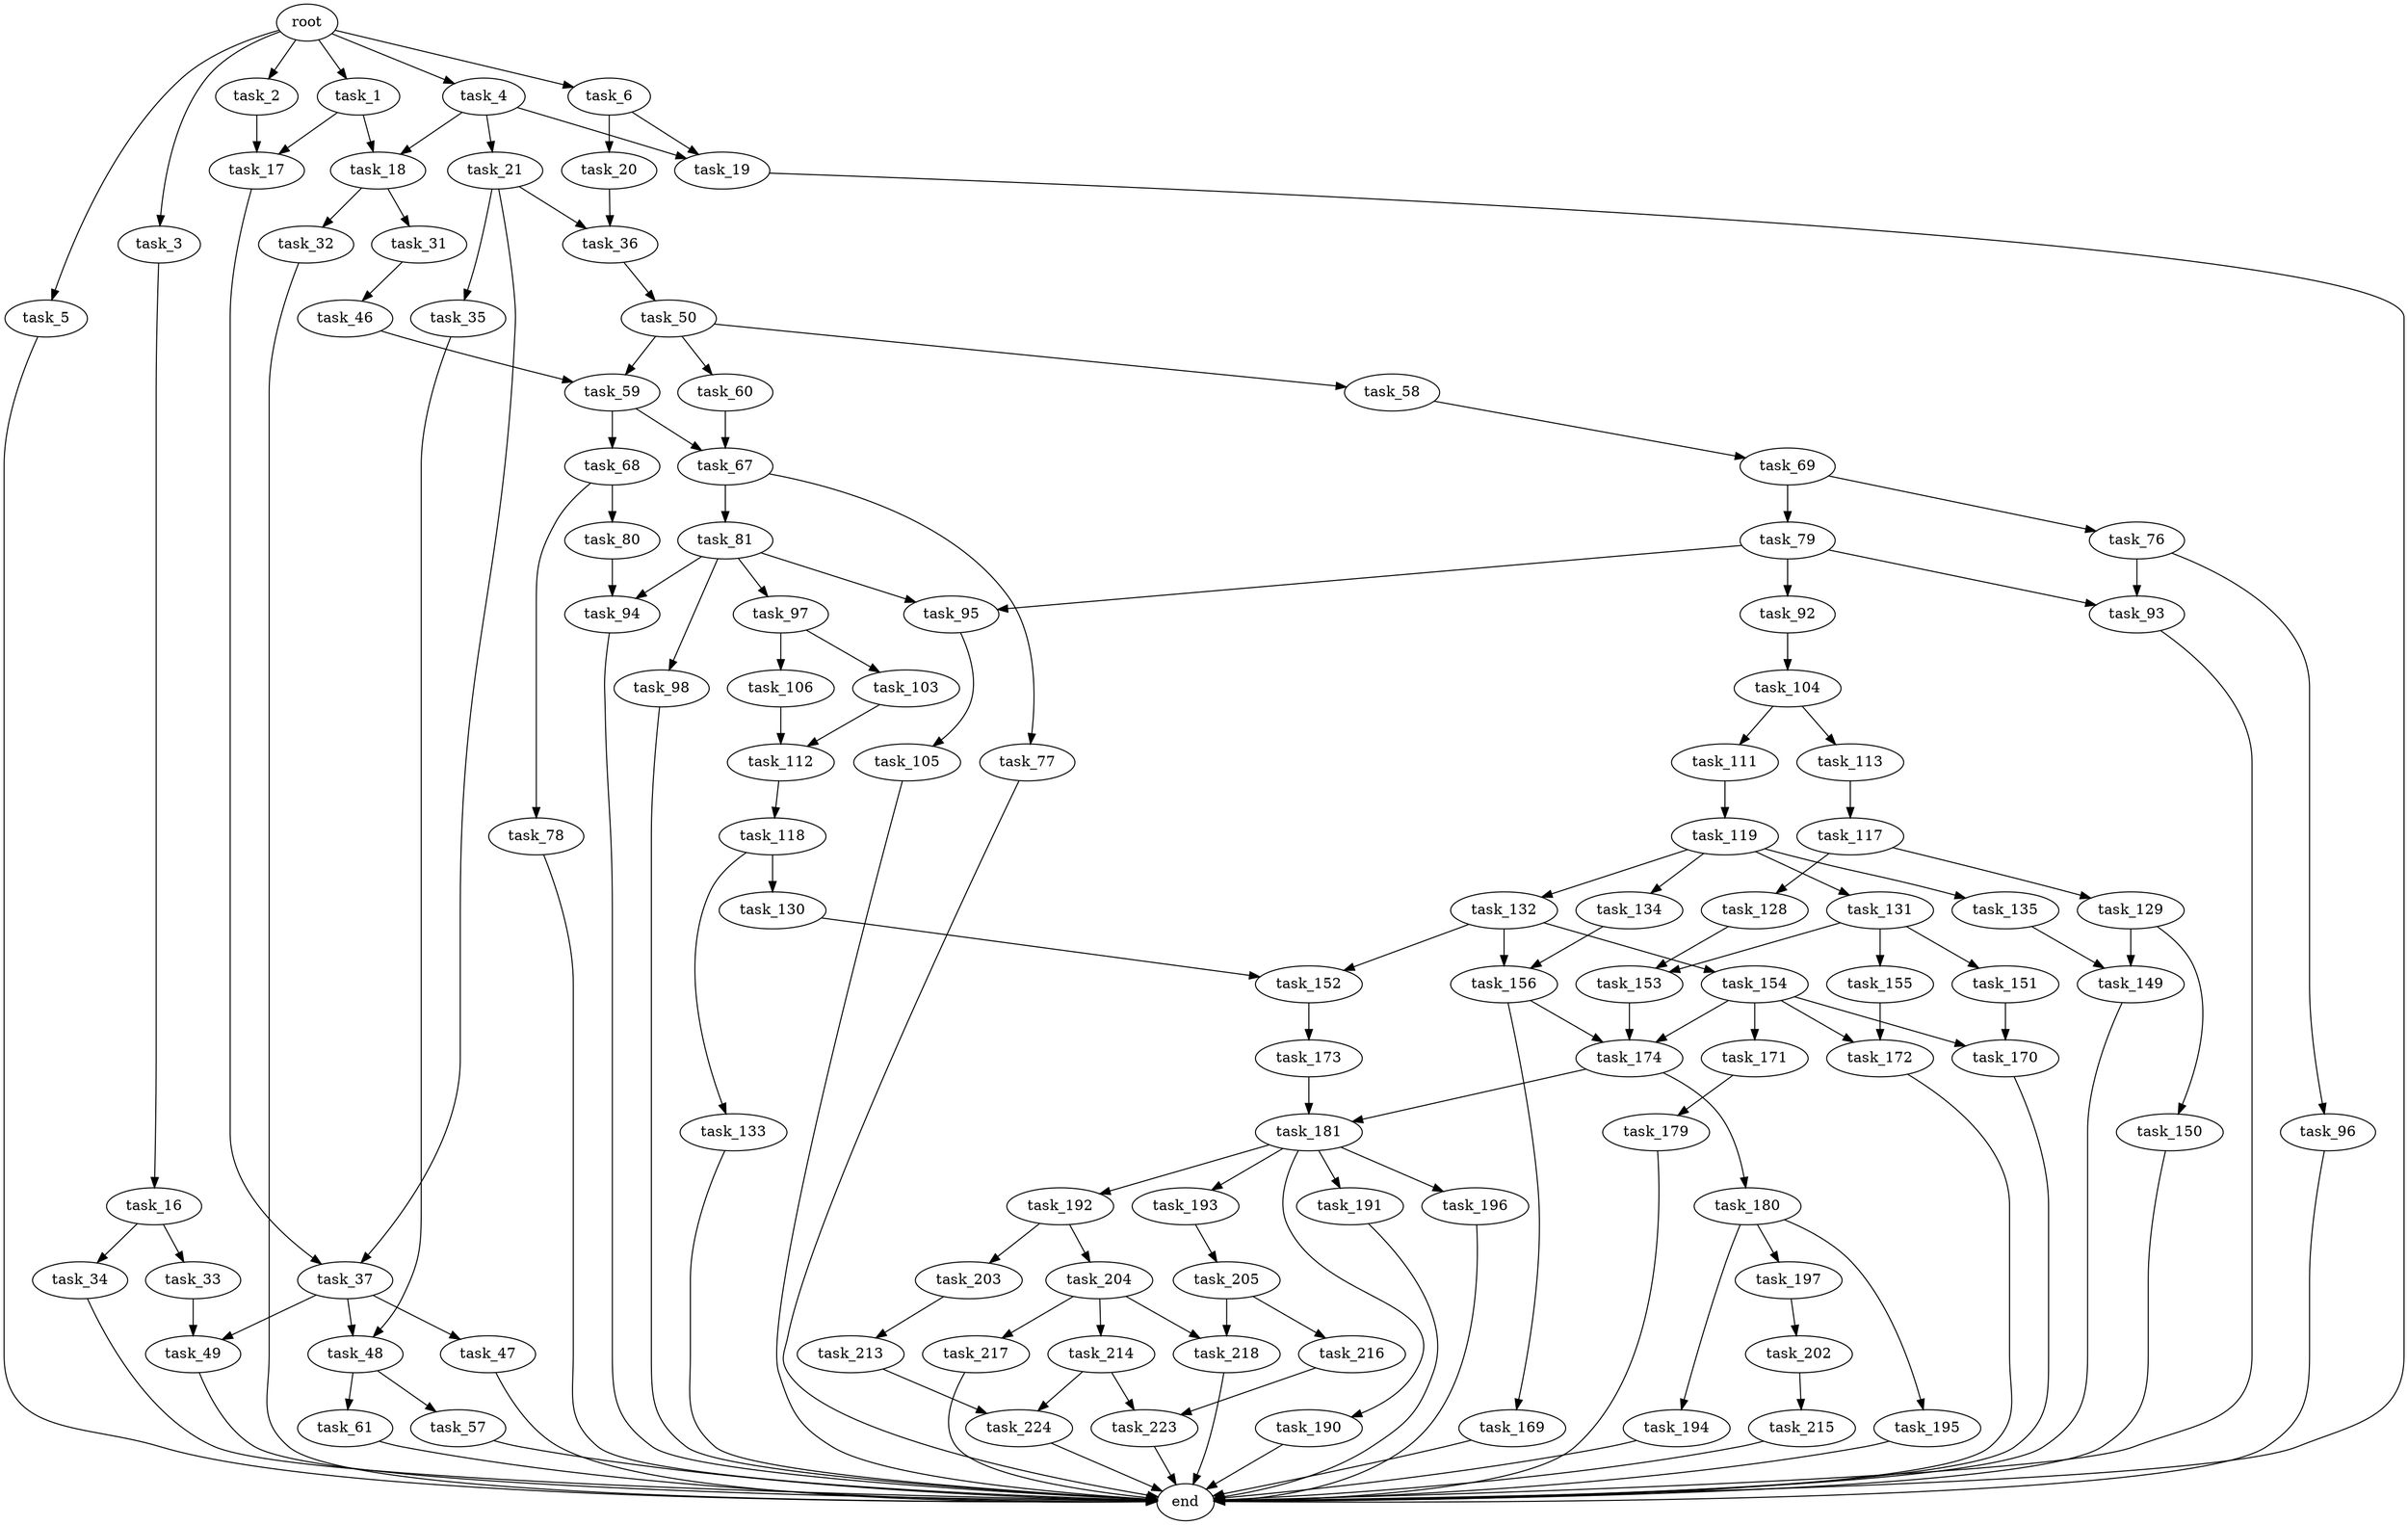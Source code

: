 digraph G {
  root [size="0.000000"];
  task_1 [size="68719476736.000000"];
  task_2 [size="18814097354.000000"];
  task_3 [size="14269403299.000000"];
  task_4 [size="5429487365.000000"];
  task_5 [size="549755813888.000000"];
  task_6 [size="967205428375.000000"];
  task_16 [size="200974003311.000000"];
  task_17 [size="586722550302.000000"];
  task_18 [size="6843325861.000000"];
  task_19 [size="209033738839.000000"];
  task_20 [size="8790639279.000000"];
  task_21 [size="893384807073.000000"];
  task_31 [size="23807699251.000000"];
  task_32 [size="114437148587.000000"];
  task_33 [size="44460260133.000000"];
  task_34 [size="539374678901.000000"];
  task_35 [size="12705934849.000000"];
  task_36 [size="477982761674.000000"];
  task_37 [size="14295027198.000000"];
  task_46 [size="6791077216.000000"];
  task_47 [size="6726012871.000000"];
  task_48 [size="13286035104.000000"];
  task_49 [size="368293445632.000000"];
  task_50 [size="782757789696.000000"];
  task_57 [size="193084985381.000000"];
  task_58 [size="4221209860.000000"];
  task_59 [size="585667175743.000000"];
  task_60 [size="16063057276.000000"];
  task_61 [size="6757879946.000000"];
  task_67 [size="81477610796.000000"];
  task_68 [size="1073741824000.000000"];
  task_69 [size="230947772047.000000"];
  task_76 [size="591795758597.000000"];
  task_77 [size="181973092984.000000"];
  task_78 [size="1073741824000.000000"];
  task_79 [size="28991029248.000000"];
  task_80 [size="3165273925.000000"];
  task_81 [size="1073741824000.000000"];
  task_92 [size="60854885195.000000"];
  task_93 [size="2283549122.000000"];
  task_94 [size="458216404625.000000"];
  task_95 [size="205420740098.000000"];
  task_96 [size="134217728000.000000"];
  task_97 [size="261312404956.000000"];
  task_98 [size="1085440558514.000000"];
  task_103 [size="28991029248.000000"];
  task_104 [size="134217728000.000000"];
  task_105 [size="549755813888.000000"];
  task_106 [size="17092396874.000000"];
  task_111 [size="7543353883.000000"];
  task_112 [size="28991029248.000000"];
  task_113 [size="28991029248.000000"];
  task_117 [size="312785324221.000000"];
  task_118 [size="5672482096.000000"];
  task_119 [size="39567732439.000000"];
  task_128 [size="5634416954.000000"];
  task_129 [size="8589934592.000000"];
  task_130 [size="28991029248.000000"];
  task_131 [size="28991029248.000000"];
  task_132 [size="1812915147.000000"];
  task_133 [size="5529107505.000000"];
  task_134 [size="15376617304.000000"];
  task_135 [size="165843112155.000000"];
  task_149 [size="67988665756.000000"];
  task_150 [size="157996693183.000000"];
  task_151 [size="225341973760.000000"];
  task_152 [size="10354517856.000000"];
  task_153 [size="68454790569.000000"];
  task_154 [size="13999439508.000000"];
  task_155 [size="3569200457.000000"];
  task_156 [size="27931410570.000000"];
  task_169 [size="34228293157.000000"];
  task_170 [size="12983005771.000000"];
  task_171 [size="7015236497.000000"];
  task_172 [size="1073741824000.000000"];
  task_173 [size="8445239328.000000"];
  task_174 [size="782757789696.000000"];
  task_179 [size="68719476736.000000"];
  task_180 [size="231928233984.000000"];
  task_181 [size="1965834920.000000"];
  task_190 [size="368293445632.000000"];
  task_191 [size="23141296174.000000"];
  task_192 [size="47031410693.000000"];
  task_193 [size="260092851802.000000"];
  task_194 [size="2109817525.000000"];
  task_195 [size="10787207022.000000"];
  task_196 [size="782757789696.000000"];
  task_197 [size="33151121563.000000"];
  task_202 [size="134217728000.000000"];
  task_203 [size="16156689325.000000"];
  task_204 [size="134217728000.000000"];
  task_205 [size="28991029248.000000"];
  task_213 [size="6994782647.000000"];
  task_214 [size="549755813888.000000"];
  task_215 [size="21516931485.000000"];
  task_216 [size="79494384460.000000"];
  task_217 [size="68719476736.000000"];
  task_218 [size="7618121808.000000"];
  task_223 [size="29122424746.000000"];
  task_224 [size="63169493082.000000"];
  end [size="0.000000"];

  root -> task_1 [size="1.000000"];
  root -> task_2 [size="1.000000"];
  root -> task_3 [size="1.000000"];
  root -> task_4 [size="1.000000"];
  root -> task_5 [size="1.000000"];
  root -> task_6 [size="1.000000"];
  task_1 -> task_17 [size="134217728.000000"];
  task_1 -> task_18 [size="134217728.000000"];
  task_2 -> task_17 [size="33554432.000000"];
  task_3 -> task_16 [size="33554432.000000"];
  task_4 -> task_18 [size="411041792.000000"];
  task_4 -> task_19 [size="411041792.000000"];
  task_4 -> task_21 [size="411041792.000000"];
  task_5 -> end [size="1.000000"];
  task_6 -> task_19 [size="838860800.000000"];
  task_6 -> task_20 [size="838860800.000000"];
  task_16 -> task_33 [size="301989888.000000"];
  task_16 -> task_34 [size="301989888.000000"];
  task_17 -> task_37 [size="411041792.000000"];
  task_18 -> task_31 [size="411041792.000000"];
  task_18 -> task_32 [size="411041792.000000"];
  task_19 -> end [size="1.000000"];
  task_20 -> task_36 [size="838860800.000000"];
  task_21 -> task_35 [size="838860800.000000"];
  task_21 -> task_36 [size="838860800.000000"];
  task_21 -> task_37 [size="838860800.000000"];
  task_31 -> task_46 [size="838860800.000000"];
  task_32 -> end [size="1.000000"];
  task_33 -> task_49 [size="33554432.000000"];
  task_34 -> end [size="1.000000"];
  task_35 -> task_48 [size="679477248.000000"];
  task_36 -> task_50 [size="838860800.000000"];
  task_37 -> task_47 [size="301989888.000000"];
  task_37 -> task_48 [size="301989888.000000"];
  task_37 -> task_49 [size="301989888.000000"];
  task_46 -> task_59 [size="301989888.000000"];
  task_47 -> end [size="1.000000"];
  task_48 -> task_57 [size="209715200.000000"];
  task_48 -> task_61 [size="209715200.000000"];
  task_49 -> end [size="1.000000"];
  task_50 -> task_58 [size="679477248.000000"];
  task_50 -> task_59 [size="679477248.000000"];
  task_50 -> task_60 [size="679477248.000000"];
  task_57 -> end [size="1.000000"];
  task_58 -> task_69 [size="134217728.000000"];
  task_59 -> task_67 [size="411041792.000000"];
  task_59 -> task_68 [size="411041792.000000"];
  task_60 -> task_67 [size="301989888.000000"];
  task_61 -> end [size="1.000000"];
  task_67 -> task_77 [size="75497472.000000"];
  task_67 -> task_81 [size="75497472.000000"];
  task_68 -> task_78 [size="838860800.000000"];
  task_68 -> task_80 [size="838860800.000000"];
  task_69 -> task_76 [size="679477248.000000"];
  task_69 -> task_79 [size="679477248.000000"];
  task_76 -> task_93 [size="536870912.000000"];
  task_76 -> task_96 [size="536870912.000000"];
  task_77 -> end [size="1.000000"];
  task_78 -> end [size="1.000000"];
  task_79 -> task_92 [size="75497472.000000"];
  task_79 -> task_93 [size="75497472.000000"];
  task_79 -> task_95 [size="75497472.000000"];
  task_80 -> task_94 [size="75497472.000000"];
  task_81 -> task_94 [size="838860800.000000"];
  task_81 -> task_95 [size="838860800.000000"];
  task_81 -> task_97 [size="838860800.000000"];
  task_81 -> task_98 [size="838860800.000000"];
  task_92 -> task_104 [size="75497472.000000"];
  task_93 -> end [size="1.000000"];
  task_94 -> end [size="1.000000"];
  task_95 -> task_105 [size="134217728.000000"];
  task_96 -> end [size="1.000000"];
  task_97 -> task_103 [size="301989888.000000"];
  task_97 -> task_106 [size="301989888.000000"];
  task_98 -> end [size="1.000000"];
  task_103 -> task_112 [size="75497472.000000"];
  task_104 -> task_111 [size="209715200.000000"];
  task_104 -> task_113 [size="209715200.000000"];
  task_105 -> end [size="1.000000"];
  task_106 -> task_112 [size="75497472.000000"];
  task_111 -> task_119 [size="301989888.000000"];
  task_112 -> task_118 [size="75497472.000000"];
  task_113 -> task_117 [size="75497472.000000"];
  task_117 -> task_128 [size="301989888.000000"];
  task_117 -> task_129 [size="301989888.000000"];
  task_118 -> task_130 [size="134217728.000000"];
  task_118 -> task_133 [size="134217728.000000"];
  task_119 -> task_131 [size="679477248.000000"];
  task_119 -> task_132 [size="679477248.000000"];
  task_119 -> task_134 [size="679477248.000000"];
  task_119 -> task_135 [size="679477248.000000"];
  task_128 -> task_153 [size="411041792.000000"];
  task_129 -> task_149 [size="33554432.000000"];
  task_129 -> task_150 [size="33554432.000000"];
  task_130 -> task_152 [size="75497472.000000"];
  task_131 -> task_151 [size="75497472.000000"];
  task_131 -> task_153 [size="75497472.000000"];
  task_131 -> task_155 [size="75497472.000000"];
  task_132 -> task_152 [size="33554432.000000"];
  task_132 -> task_154 [size="33554432.000000"];
  task_132 -> task_156 [size="33554432.000000"];
  task_133 -> end [size="1.000000"];
  task_134 -> task_156 [size="301989888.000000"];
  task_135 -> task_149 [size="209715200.000000"];
  task_149 -> end [size="1.000000"];
  task_150 -> end [size="1.000000"];
  task_151 -> task_170 [size="209715200.000000"];
  task_152 -> task_173 [size="33554432.000000"];
  task_153 -> task_174 [size="209715200.000000"];
  task_154 -> task_170 [size="33554432.000000"];
  task_154 -> task_171 [size="33554432.000000"];
  task_154 -> task_172 [size="33554432.000000"];
  task_154 -> task_174 [size="33554432.000000"];
  task_155 -> task_172 [size="134217728.000000"];
  task_156 -> task_169 [size="536870912.000000"];
  task_156 -> task_174 [size="536870912.000000"];
  task_169 -> end [size="1.000000"];
  task_170 -> end [size="1.000000"];
  task_171 -> task_179 [size="411041792.000000"];
  task_172 -> end [size="1.000000"];
  task_173 -> task_181 [size="209715200.000000"];
  task_174 -> task_180 [size="679477248.000000"];
  task_174 -> task_181 [size="679477248.000000"];
  task_179 -> end [size="1.000000"];
  task_180 -> task_194 [size="301989888.000000"];
  task_180 -> task_195 [size="301989888.000000"];
  task_180 -> task_197 [size="301989888.000000"];
  task_181 -> task_190 [size="33554432.000000"];
  task_181 -> task_191 [size="33554432.000000"];
  task_181 -> task_192 [size="33554432.000000"];
  task_181 -> task_193 [size="33554432.000000"];
  task_181 -> task_196 [size="33554432.000000"];
  task_190 -> end [size="1.000000"];
  task_191 -> end [size="1.000000"];
  task_192 -> task_203 [size="838860800.000000"];
  task_192 -> task_204 [size="838860800.000000"];
  task_193 -> task_205 [size="301989888.000000"];
  task_194 -> end [size="1.000000"];
  task_195 -> end [size="1.000000"];
  task_196 -> end [size="1.000000"];
  task_197 -> task_202 [size="536870912.000000"];
  task_202 -> task_215 [size="209715200.000000"];
  task_203 -> task_213 [size="838860800.000000"];
  task_204 -> task_214 [size="209715200.000000"];
  task_204 -> task_217 [size="209715200.000000"];
  task_204 -> task_218 [size="209715200.000000"];
  task_205 -> task_216 [size="75497472.000000"];
  task_205 -> task_218 [size="75497472.000000"];
  task_213 -> task_224 [size="33554432.000000"];
  task_214 -> task_223 [size="536870912.000000"];
  task_214 -> task_224 [size="536870912.000000"];
  task_215 -> end [size="1.000000"];
  task_216 -> task_223 [size="134217728.000000"];
  task_217 -> end [size="1.000000"];
  task_218 -> end [size="1.000000"];
  task_223 -> end [size="1.000000"];
  task_224 -> end [size="1.000000"];
}
